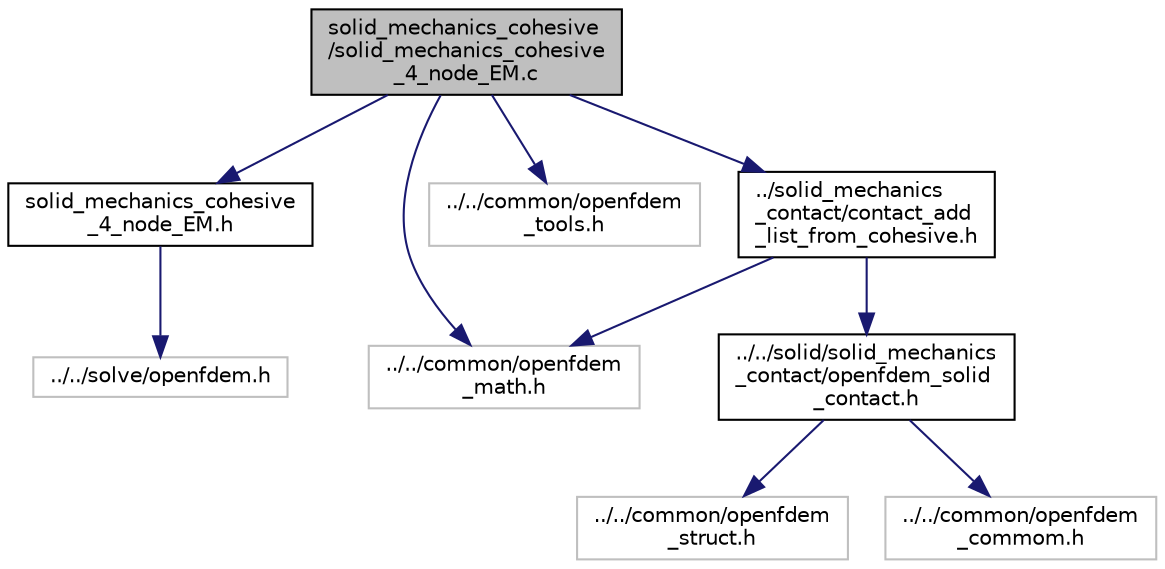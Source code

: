 digraph "solid_mechanics_cohesive/solid_mechanics_cohesive_4_node_EM.c"
{
 // LATEX_PDF_SIZE
  edge [fontname="Helvetica",fontsize="10",labelfontname="Helvetica",labelfontsize="10"];
  node [fontname="Helvetica",fontsize="10",shape=record];
  Node1 [label="solid_mechanics_cohesive\l/solid_mechanics_cohesive\l_4_node_EM.c",height=0.2,width=0.4,color="black", fillcolor="grey75", style="filled", fontcolor="black",tooltip=" "];
  Node1 -> Node2 [color="midnightblue",fontsize="10",style="solid"];
  Node2 [label="solid_mechanics_cohesive\l_4_node_EM.h",height=0.2,width=0.4,color="black", fillcolor="white", style="filled",URL="$solid__mechanics__cohesive__4__node___e_m_8h.html",tooltip=" "];
  Node2 -> Node3 [color="midnightblue",fontsize="10",style="solid"];
  Node3 [label="../../solve/openfdem.h",height=0.2,width=0.4,color="grey75", fillcolor="white", style="filled",tooltip=" "];
  Node1 -> Node4 [color="midnightblue",fontsize="10",style="solid"];
  Node4 [label="../../common/openfdem\l_math.h",height=0.2,width=0.4,color="grey75", fillcolor="white", style="filled",tooltip=" "];
  Node1 -> Node5 [color="midnightblue",fontsize="10",style="solid"];
  Node5 [label="../../common/openfdem\l_tools.h",height=0.2,width=0.4,color="grey75", fillcolor="white", style="filled",tooltip=" "];
  Node1 -> Node6 [color="midnightblue",fontsize="10",style="solid"];
  Node6 [label="../solid_mechanics\l_contact/contact_add\l_list_from_cohesive.h",height=0.2,width=0.4,color="black", fillcolor="white", style="filled",URL="$contact__add__list__from__cohesive_8h.html",tooltip=" "];
  Node6 -> Node7 [color="midnightblue",fontsize="10",style="solid"];
  Node7 [label="../../solid/solid_mechanics\l_contact/openfdem_solid\l_contact.h",height=0.2,width=0.4,color="black", fillcolor="white", style="filled",URL="$openfdem__solid__contact_8h.html",tooltip=" "];
  Node7 -> Node8 [color="midnightblue",fontsize="10",style="solid"];
  Node8 [label="../../common/openfdem\l_struct.h",height=0.2,width=0.4,color="grey75", fillcolor="white", style="filled",tooltip=" "];
  Node7 -> Node9 [color="midnightblue",fontsize="10",style="solid"];
  Node9 [label="../../common/openfdem\l_commom.h",height=0.2,width=0.4,color="grey75", fillcolor="white", style="filled",tooltip=" "];
  Node6 -> Node4 [color="midnightblue",fontsize="10",style="solid"];
}
